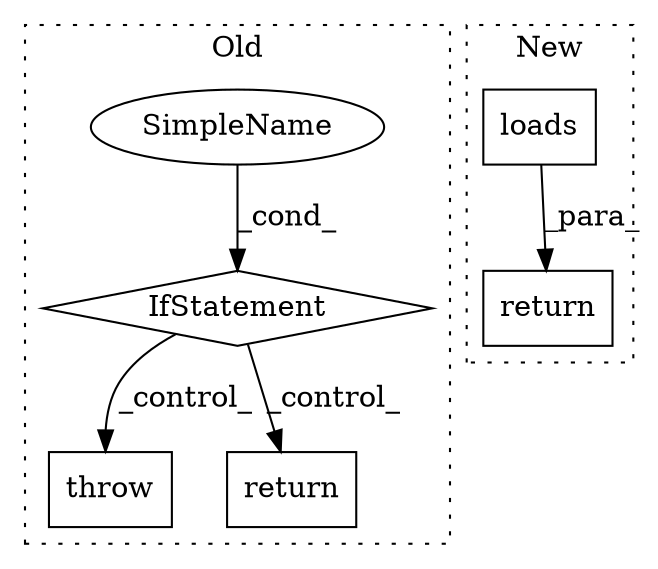 digraph G {
subgraph cluster0 {
1 [label="throw" a="53" s="1019" l="6" shape="box"];
4 [label="SimpleName" a="42" s="" l="" shape="ellipse"];
5 [label="return" a="41" s="951" l="7" shape="box"];
6 [label="IfStatement" a="25" s="902,941" l="4,2" shape="diamond"];
label = "Old";
style="dotted";
}
subgraph cluster1 {
2 [label="loads" a="32" s="962,976" l="6,1" shape="box"];
3 [label="return" a="41" s="1155" l="7" shape="box"];
label = "New";
style="dotted";
}
2 -> 3 [label="_para_"];
4 -> 6 [label="_cond_"];
6 -> 1 [label="_control_"];
6 -> 5 [label="_control_"];
}